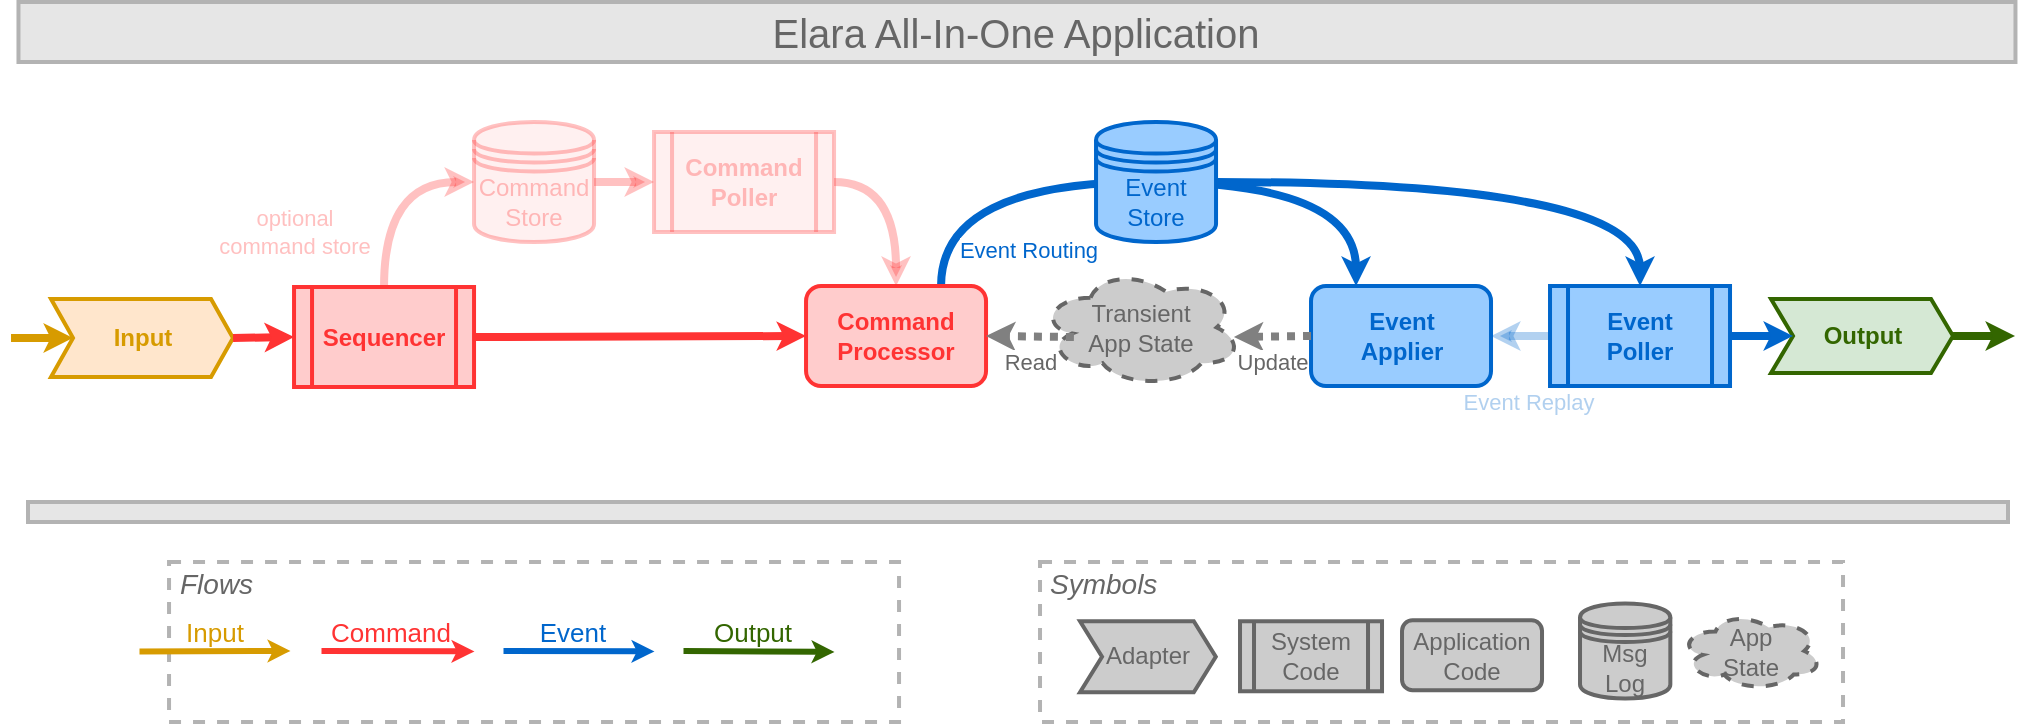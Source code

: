 <mxfile version="19.0.3" type="device"><diagram name="Page-1" id="c7558073-3199-34d8-9f00-42111426c3f3"><mxGraphModel dx="1084" dy="836" grid="1" gridSize="10" guides="1" tooltips="1" connect="1" arrows="1" fold="1" page="1" pageScale="1" pageWidth="1030" pageHeight="380" background="#ffffff" math="0" shadow="0"><root><mxCell id="0"/><mxCell id="1" parent="0"/><mxCell id="ohoBijxdSnqp7nsjonpF-2" style="orthogonalLoop=1;jettySize=auto;html=1;entryX=0.25;entryY=0;entryDx=0;entryDy=0;fontColor=#336600;strokeWidth=4;endSize=2;strokeColor=#0066CC;edgeStyle=orthogonalEdgeStyle;curved=1;exitX=0.75;exitY=0;exitDx=0;exitDy=0;" parent="1" source="YDmkb0s4ccfHoWJ929gy-104" target="JGRXPScQ_aBgcyf3JHFu-2" edge="1"><mxGeometry relative="1" as="geometry"><mxPoint x="559.02" y="92" as="sourcePoint"/><mxPoint x="799.02" y="109" as="targetPoint"/><Array as="points"><mxPoint x="476.51" y="100"/><mxPoint x="684.51" y="100"/></Array></mxGeometry></mxCell><mxCell id="ohoBijxdSnqp7nsjonpF-5" value="Event Routing" style="edgeLabel;html=1;align=center;verticalAlign=middle;resizable=0;points=[];fontColor=#0066CC;" parent="ohoBijxdSnqp7nsjonpF-2" vertex="1" connectable="0"><mxGeometry x="-0.516" y="-19" relative="1" as="geometry"><mxPoint x="20" y="15" as="offset"/></mxGeometry></mxCell><mxCell id="YDmkb0s4ccfHoWJ929gy-104" value="Command&lt;br&gt;Processor" style="rounded=1;whiteSpace=wrap;html=1;align=center;strokeWidth=2;fontStyle=1;strokeColor=#FF3333;fillColor=#FFCCCC;fontColor=#FF3333;" parent="1" vertex="1"><mxGeometry x="409.02" y="152" width="90" height="50" as="geometry"/></mxCell><mxCell id="YDmkb0s4ccfHoWJ929gy-107" value="&lt;b&gt;Sequencer&lt;/b&gt;" style="shape=process;whiteSpace=wrap;html=1;backgroundOutline=1;strokeColor=#FF3333;strokeWidth=2;fillColor=#FFCCCC;align=center;fontColor=#FF3333;" parent="1" vertex="1"><mxGeometry x="153.02" y="152.5" width="90" height="50" as="geometry"/></mxCell><mxCell id="YDmkb0s4ccfHoWJ929gy-176" value="Elara All-In-One Application" style="text;html=1;align=center;verticalAlign=middle;whiteSpace=wrap;rounded=0;fontSize=20;fontColor=#666666;spacingTop=6;spacingBottom=6;strokeWidth=2;strokeColor=#B3B3B3;fillColor=#E6E6E6;" parent="1" vertex="1"><mxGeometry x="15.24" y="10" width="998.49" height="30" as="geometry"/></mxCell><mxCell id="A8JgpORn_rovWGGObvks-43" value="Output" style="shape=step;perimeter=stepPerimeter;whiteSpace=wrap;html=1;fixedSize=1;align=center;strokeWidth=2;fontStyle=1;size=11;fillColor=#d5e8d4;strokeColor=#336600;fontColor=#336600;direction=west;flipH=1;" parent="1" vertex="1"><mxGeometry x="891.51" y="158.5" width="91" height="37" as="geometry"/></mxCell><mxCell id="EZ4a7KJxE24AhRjif1Av-17" style="rounded=0;orthogonalLoop=1;jettySize=auto;html=1;fontColor=#336600;strokeWidth=4;endSize=2;strokeColor=#0066CC;exitX=1;exitY=0.5;exitDx=0;exitDy=0;entryX=1;entryY=0.5;entryDx=0;entryDy=0;" parent="1" target="A8JgpORn_rovWGGObvks-43" edge="1" source="gCqH751xbMnLO0YqiMB3-32"><mxGeometry relative="1" as="geometry"><mxPoint x="953.02" y="540" as="sourcePoint"/><mxPoint x="903.02" y="177" as="targetPoint"/></mxGeometry></mxCell><mxCell id="EZ4a7KJxE24AhRjif1Av-4" value="Input" style="shape=step;perimeter=stepPerimeter;whiteSpace=wrap;html=1;fixedSize=1;align=center;fillColor=#ffe6cc;strokeColor=#d79b00;strokeWidth=2;fontStyle=1;size=11;fontColor=#D79B00;direction=west;flipH=1;" parent="1" vertex="1"><mxGeometry x="31.51" y="158.5" width="91" height="39" as="geometry"/></mxCell><mxCell id="JGRXPScQ_aBgcyf3JHFu-1" value="Transient&lt;br&gt;App State" style="shape=cloud;whiteSpace=wrap;html=1;strokeColor=#666666;strokeWidth=2;align=center;dashed=1;fillColor=#CCCCCC;fontColor=#666666;fontStyle=0" parent="1" vertex="1"><mxGeometry x="526.01" y="143" width="100.91" height="59.5" as="geometry"/></mxCell><mxCell id="JGRXPScQ_aBgcyf3JHFu-2" value="Event&lt;br&gt;Applier" style="rounded=1;whiteSpace=wrap;html=1;align=center;strokeWidth=2;fontStyle=1;strokeColor=#0066CC;fontColor=#0066CC;fillColor=#99CCFF;" parent="1" vertex="1"><mxGeometry x="661.51" y="152" width="90" height="50" as="geometry"/></mxCell><mxCell id="YDmkb0s4ccfHoWJ929gy-110" value="Event&lt;br&gt;Store" style="shape=datastore;whiteSpace=wrap;html=1;strokeColor=#0066CC;strokeWidth=2;fillColor=#99CCFF;align=center;fontColor=#0066CC;" parent="1" vertex="1"><mxGeometry x="554.02" y="70" width="60" height="60" as="geometry"/></mxCell><mxCell id="gCqH751xbMnLO0YqiMB3-7" value="Read" style="rounded=0;orthogonalLoop=1;jettySize=auto;html=1;strokeWidth=4;endSize=2;strokeColor=#808080;fontColor=#666666;entryX=1;entryY=0.5;entryDx=0;entryDy=0;dashed=1;dashPattern=1 1;" parent="1" target="YDmkb0s4ccfHoWJ929gy-104" edge="1"><mxGeometry x="-0.03" y="13" relative="1" as="geometry"><mxPoint x="542.96" y="177.5" as="sourcePoint"/><mxPoint x="372.96" y="305" as="targetPoint"/><mxPoint as="offset"/></mxGeometry></mxCell><mxCell id="gCqH751xbMnLO0YqiMB3-8" value="Update" style="rounded=0;orthogonalLoop=1;jettySize=auto;html=1;strokeWidth=4;endSize=2;strokeColor=#808080;fontColor=#666666;exitX=0;exitY=0.5;exitDx=0;exitDy=0;dashed=1;dashPattern=1 1;" parent="1" source="JGRXPScQ_aBgcyf3JHFu-2" edge="1"><mxGeometry x="0.046" y="13" relative="1" as="geometry"><mxPoint x="592.96" y="305" as="sourcePoint"/><mxPoint x="622.96" y="177.5" as="targetPoint"/><mxPoint as="offset"/></mxGeometry></mxCell><mxCell id="gCqH751xbMnLO0YqiMB3-32" value="&lt;b&gt;Event&lt;br&gt;Poller&lt;/b&gt;" style="shape=process;whiteSpace=wrap;html=1;backgroundOutline=1;strokeWidth=2;align=center;fontColor=#0066CC;strokeColor=#0066CC;fillColor=#99CCFF;" parent="1" vertex="1"><mxGeometry x="781.01" y="152" width="90" height="50" as="geometry"/></mxCell><mxCell id="gCqH751xbMnLO0YqiMB3-33" value="&lt;span style=&quot;color: rgb(0, 102, 204);&quot;&gt;Event Replay&lt;/span&gt;" style="rounded=0;orthogonalLoop=1;jettySize=auto;html=1;exitX=0;exitY=0.5;exitDx=0;exitDy=0;fontColor=#336600;strokeWidth=4;endSize=2;strokeColor=#0066CC;entryX=1;entryY=0.5;entryDx=0;entryDy=0;opacity=30;textOpacity=30;" parent="1" source="gCqH751xbMnLO0YqiMB3-32" target="JGRXPScQ_aBgcyf3JHFu-2" edge="1"><mxGeometry x="-0.254" y="33" relative="1" as="geometry"><mxPoint x="1015.86" y="110.5" as="sourcePoint"/><mxPoint x="1040.601" y="110.345" as="targetPoint"/><mxPoint as="offset"/></mxGeometry></mxCell><mxCell id="gCqH751xbMnLO0YqiMB3-34" style="orthogonalLoop=1;jettySize=auto;html=1;entryX=0.5;entryY=0;entryDx=0;entryDy=0;fontColor=#336600;strokeWidth=4;endSize=2;strokeColor=#0066CC;edgeStyle=orthogonalEdgeStyle;curved=1;exitX=1;exitY=0.5;exitDx=0;exitDy=0;" parent="1" source="YDmkb0s4ccfHoWJ929gy-110" target="gCqH751xbMnLO0YqiMB3-32" edge="1"><mxGeometry relative="1" as="geometry"><mxPoint x="486.52" y="162" as="sourcePoint"/><mxPoint x="701.52" y="162" as="targetPoint"/></mxGeometry></mxCell><mxCell id="gCqH751xbMnLO0YqiMB3-40" style="rounded=0;orthogonalLoop=1;jettySize=auto;html=1;fontColor=#FF3333;strokeWidth=4;strokeColor=#FF3333;endSize=2;entryX=0;entryY=0.5;entryDx=0;entryDy=0;exitX=0;exitY=0.5;exitDx=0;exitDy=0;" parent="1" source="EZ4a7KJxE24AhRjif1Av-4" edge="1" target="YDmkb0s4ccfHoWJ929gy-107"><mxGeometry relative="1" as="geometry"><mxPoint x="113.02" y="185" as="sourcePoint"/><mxPoint x="23.02" y="540" as="targetPoint"/></mxGeometry></mxCell><mxCell id="gCqH751xbMnLO0YqiMB3-46" value="" style="text;html=1;align=center;verticalAlign=middle;whiteSpace=wrap;rounded=0;fontSize=20;fontColor=#666666;spacingTop=6;spacingBottom=6;strokeWidth=2;strokeColor=#B3B3B3;fillColor=#E6E6E6;" parent="1" vertex="1"><mxGeometry x="20.0" y="260" width="990" height="10" as="geometry"/></mxCell><mxCell id="o8v7fgbteVMyGc5SJOs5-2" value="&lt;h1 style=&quot;font-size: 14px&quot;&gt;&lt;span style=&quot;font-weight: normal&quot;&gt;Flows&lt;/span&gt;&lt;/h1&gt;" style="text;html=1;spacing=5;spacingTop=-16;whiteSpace=wrap;overflow=hidden;rounded=0;dashed=1;fontSize=14;fontColor=#666666;align=left;fontStyle=2;strokeWidth=2;strokeColor=#B3B3B3;" parent="1" vertex="1"><mxGeometry x="90.52" y="290" width="365" height="80" as="geometry"/></mxCell><mxCell id="o8v7fgbteVMyGc5SJOs5-3" style="rounded=0;orthogonalLoop=1;jettySize=auto;html=1;fontColor=#336600;strokeWidth=3;endSize=2;strokeColor=#FF3333;" parent="1" edge="1"><mxGeometry x="51.75" y="288.75" as="geometry"><mxPoint x="166.75" y="334.464" as="sourcePoint"/><mxPoint x="243.25" y="334.71" as="targetPoint"/></mxGeometry></mxCell><mxCell id="o8v7fgbteVMyGc5SJOs5-4" value="&lt;font color=&quot;#ff3333&quot; style=&quot;font-size: 13px&quot;&gt;Command&lt;/font&gt;" style="edgeLabel;html=1;align=center;verticalAlign=middle;resizable=0;points=[];fontColor=#0066CC;fontStyle=0;fontSize=13;labelBackgroundColor=none;" parent="o8v7fgbteVMyGc5SJOs5-3" vertex="1" connectable="0"><mxGeometry x="0.4" y="3" relative="1" as="geometry"><mxPoint x="-19.5" y="-7" as="offset"/></mxGeometry></mxCell><mxCell id="o8v7fgbteVMyGc5SJOs5-5" style="rounded=0;orthogonalLoop=1;jettySize=auto;html=1;strokeWidth=3;endSize=2;strokeColor=#D79B00;fontColor=#D79B00;" parent="1" edge="1"><mxGeometry x="57.75" y="289" as="geometry"><mxPoint x="75.75" y="334.714" as="sourcePoint"/><mxPoint x="151.25" y="334.46" as="targetPoint"/></mxGeometry></mxCell><mxCell id="o8v7fgbteVMyGc5SJOs5-6" value="&lt;font style=&quot;font-size: 13px&quot; color=&quot;#d79b00&quot;&gt;Input&lt;/font&gt;" style="edgeLabel;html=1;align=center;verticalAlign=middle;resizable=0;points=[];fontColor=#0066CC;fontStyle=0;fontSize=13;labelBackgroundColor=none;" parent="o8v7fgbteVMyGc5SJOs5-5" vertex="1" connectable="0"><mxGeometry x="0.4" y="3" relative="1" as="geometry"><mxPoint x="-16" y="-7" as="offset"/></mxGeometry></mxCell><mxCell id="o8v7fgbteVMyGc5SJOs5-7" style="rounded=0;orthogonalLoop=1;jettySize=auto;html=1;strokeWidth=3;endSize=2;fontColor=#0066CC;strokeColor=#0066CC;" parent="1" edge="1"><mxGeometry x="46" y="288.75" as="geometry"><mxPoint x="257.75" y="334.464" as="sourcePoint"/><mxPoint x="333.25" y="334.71" as="targetPoint"/></mxGeometry></mxCell><mxCell id="o8v7fgbteVMyGc5SJOs5-8" value="&lt;font style=&quot;font-size: 13px&quot;&gt;Event&lt;/font&gt;" style="edgeLabel;html=1;align=center;verticalAlign=middle;resizable=0;points=[];fontColor=#0066CC;fontStyle=0;fontSize=13;labelBackgroundColor=none;" parent="o8v7fgbteVMyGc5SJOs5-7" vertex="1" connectable="0"><mxGeometry x="0.4" y="3" relative="1" as="geometry"><mxPoint x="-19.5" y="-7" as="offset"/></mxGeometry></mxCell><mxCell id="o8v7fgbteVMyGc5SJOs5-9" style="rounded=0;orthogonalLoop=1;jettySize=auto;html=1;fontColor=#336600;strokeWidth=3;endSize=2;strokeColor=#336600;" parent="1" edge="1"><mxGeometry x="38.75" y="288.75" as="geometry"><mxPoint x="347.75" y="334.464" as="sourcePoint"/><mxPoint x="423.25" y="334.96" as="targetPoint"/></mxGeometry></mxCell><mxCell id="o8v7fgbteVMyGc5SJOs5-10" value="&lt;font style=&quot;font-size: 13px&quot;&gt;Output&lt;/font&gt;" style="edgeLabel;html=1;align=center;verticalAlign=middle;resizable=0;points=[];fontStyle=0;fontSize=13;fontColor=#336600;labelBackgroundColor=none;" parent="o8v7fgbteVMyGc5SJOs5-9" vertex="1" connectable="0"><mxGeometry x="0.4" y="3" relative="1" as="geometry"><mxPoint x="-19.5" y="-7" as="offset"/></mxGeometry></mxCell><mxCell id="o8v7fgbteVMyGc5SJOs5-11" value="&lt;h1 style=&quot;font-size: 14px&quot;&gt;&lt;span style=&quot;font-weight: normal&quot;&gt;Symbols&lt;/span&gt;&lt;/h1&gt;" style="text;html=1;spacing=5;spacingTop=-16;whiteSpace=wrap;overflow=hidden;rounded=0;dashed=1;fontSize=14;fontColor=#666666;align=left;fontStyle=2;strokeWidth=2;strokeColor=#B3B3B3;" parent="1" vertex="1"><mxGeometry x="526.01" y="290" width="401.5" height="80" as="geometry"/></mxCell><mxCell id="o8v7fgbteVMyGc5SJOs5-12" value="Adapter" style="shape=step;perimeter=stepPerimeter;whiteSpace=wrap;html=1;fixedSize=1;align=center;strokeWidth=2;fontStyle=0;size=11;fontColor=#666666;strokeColor=#666666;fillColor=#CCCCCC;" parent="1" vertex="1"><mxGeometry x="546.01" y="319.63" width="67.89" height="35.5" as="geometry"/></mxCell><mxCell id="o8v7fgbteVMyGc5SJOs5-13" value="&lt;span&gt;System&lt;br&gt;&lt;/span&gt;Code" style="shape=process;whiteSpace=wrap;html=1;backgroundOutline=1;strokeWidth=2;align=center;fontStyle=0;strokeColor=#666666;fillColor=#CCCCCC;fontColor=#666666;" parent="1" vertex="1"><mxGeometry x="626.01" y="319.63" width="71" height="35" as="geometry"/></mxCell><mxCell id="o8v7fgbteVMyGc5SJOs5-14" value="&lt;span style=&quot;font-weight: normal&quot;&gt;Application&lt;br&gt;Code&lt;/span&gt;" style="rounded=1;whiteSpace=wrap;html=1;align=center;strokeWidth=2;fontStyle=1;fontColor=#666666;strokeColor=#666666;fillColor=#CCCCCC;" parent="1" vertex="1"><mxGeometry x="707.01" y="319.13" width="70" height="35" as="geometry"/></mxCell><mxCell id="o8v7fgbteVMyGc5SJOs5-15" value="Msg Log" style="shape=datastore;whiteSpace=wrap;html=1;strokeWidth=2;align=center;strokeColor=#666666;fillColor=#CCCCCC;fontColor=#666666;fontSize=12;" parent="1" vertex="1"><mxGeometry x="796.01" y="310.76" width="45.16" height="47.5" as="geometry"/></mxCell><mxCell id="o8v7fgbteVMyGc5SJOs5-16" value="App&lt;br&gt;State" style="shape=cloud;whiteSpace=wrap;html=1;strokeColor=#666666;strokeWidth=2;align=center;dashed=1;fillColor=#CCCCCC;fontColor=#666666;fontStyle=0" parent="1" vertex="1"><mxGeometry x="846.01" y="314.88" width="71" height="39.25" as="geometry"/></mxCell><mxCell id="IF861IIQS3cIRDqag_nO-10" style="rounded=0;orthogonalLoop=1;jettySize=auto;html=1;fontColor=#336600;strokeWidth=4;endSize=2;strokeColor=#D79B00;entryX=1;entryY=0.5;entryDx=0;entryDy=0;" parent="1" target="EZ4a7KJxE24AhRjif1Av-4" edge="1"><mxGeometry relative="1" as="geometry"><mxPoint x="11.51" y="178" as="sourcePoint"/><mxPoint x="183.02" y="571.5" as="targetPoint"/></mxGeometry></mxCell><mxCell id="_l8_zyRw9NvVVNjqWaKi-3" style="rounded=0;orthogonalLoop=1;jettySize=auto;html=1;entryX=0;entryY=0.5;entryDx=0;entryDy=0;fontColor=#FF3333;strokeWidth=4;strokeColor=#FF3333;endSize=2;startArrow=none;opacity=30;textOpacity=30;exitX=0.5;exitY=0;exitDx=0;exitDy=0;edgeStyle=orthogonalEdgeStyle;curved=1;" edge="1" parent="1" source="YDmkb0s4ccfHoWJ929gy-107" target="JGRXPScQ_aBgcyf3JHFu-3"><mxGeometry relative="1" as="geometry"><mxPoint x="193.02" y="150" as="sourcePoint"/><mxPoint x="441.52" y="162" as="targetPoint"/></mxGeometry></mxCell><mxCell id="_l8_zyRw9NvVVNjqWaKi-13" value="optional &lt;br&gt;command store" style="edgeLabel;html=1;align=center;verticalAlign=middle;resizable=0;points=[];fontColor=#FF3333;textOpacity=30;" vertex="1" connectable="0" parent="_l8_zyRw9NvVVNjqWaKi-3"><mxGeometry x="-0.538" y="1" relative="1" as="geometry"><mxPoint x="-44" y="-5" as="offset"/></mxGeometry></mxCell><mxCell id="JGRXPScQ_aBgcyf3JHFu-3" value="Command&lt;br&gt;Store" style="shape=datastore;whiteSpace=wrap;html=1;strokeColor=#FF3333;strokeWidth=2;fillColor=#FFCCCC;align=center;fontColor=#FF3333;opacity=30;textOpacity=30;" parent="1" vertex="1"><mxGeometry x="243.02" y="70" width="60" height="60" as="geometry"/></mxCell><mxCell id="hIHQPPK3M6n9uBhs2M8U-1" value="&lt;b&gt;Command&lt;br&gt;Poller&lt;/b&gt;" style="shape=process;whiteSpace=wrap;html=1;backgroundOutline=1;strokeColor=#FF3333;strokeWidth=2;fillColor=#FFCCCC;fontColor=#FF3333;align=center;opacity=30;textOpacity=30;" parent="1" vertex="1"><mxGeometry x="333.02" y="75" width="90" height="50" as="geometry"/></mxCell><mxCell id="_l8_zyRw9NvVVNjqWaKi-10" style="rounded=0;orthogonalLoop=1;jettySize=auto;html=1;entryX=0.5;entryY=0;entryDx=0;entryDy=0;fontColor=#FF3333;strokeWidth=4;strokeColor=#FF3333;endSize=2;exitX=1;exitY=0.5;exitDx=0;exitDy=0;startArrow=none;opacity=30;textOpacity=30;edgeStyle=orthogonalEdgeStyle;curved=1;" edge="1" parent="1" source="hIHQPPK3M6n9uBhs2M8U-1" target="YDmkb0s4ccfHoWJ929gy-104"><mxGeometry relative="1" as="geometry"><mxPoint x="230.52" y="162.5" as="sourcePoint"/><mxPoint x="283.02" y="110" as="targetPoint"/></mxGeometry></mxCell><mxCell id="_l8_zyRw9NvVVNjqWaKi-11" style="rounded=0;orthogonalLoop=1;jettySize=auto;html=1;entryX=0;entryY=0.5;entryDx=0;entryDy=0;fontColor=#FF3333;strokeWidth=4;strokeColor=#FF3333;endSize=2;startArrow=none;opacity=30;textOpacity=30;exitX=1;exitY=0.5;exitDx=0;exitDy=0;edgeStyle=orthogonalEdgeStyle;curved=1;" edge="1" parent="1" source="JGRXPScQ_aBgcyf3JHFu-3" target="hIHQPPK3M6n9uBhs2M8U-1"><mxGeometry relative="1" as="geometry"><mxPoint x="208.02" y="162.5" as="sourcePoint"/><mxPoint x="263.02" y="110" as="targetPoint"/></mxGeometry></mxCell><mxCell id="_l8_zyRw9NvVVNjqWaKi-12" style="rounded=0;orthogonalLoop=1;jettySize=auto;html=1;fontColor=#FF3333;strokeWidth=4;strokeColor=#FF3333;endSize=2;entryX=0;entryY=0.5;entryDx=0;entryDy=0;exitX=1;exitY=0.5;exitDx=0;exitDy=0;" edge="1" parent="1" source="YDmkb0s4ccfHoWJ929gy-107" target="YDmkb0s4ccfHoWJ929gy-104"><mxGeometry relative="1" as="geometry"><mxPoint x="124.02" y="187" as="sourcePoint"/><mxPoint x="163.02" y="187.5" as="targetPoint"/></mxGeometry></mxCell><mxCell id="_l8_zyRw9NvVVNjqWaKi-16" style="rounded=0;orthogonalLoop=1;jettySize=auto;html=1;fontColor=#336600;strokeWidth=4;endSize=2;strokeColor=#336600;entryX=1;entryY=0.5;entryDx=0;entryDy=0;exitX=0;exitY=0.5;exitDx=0;exitDy=0;" edge="1" parent="1" source="A8JgpORn_rovWGGObvks-43"><mxGeometry relative="1" as="geometry"><mxPoint x="982.51" y="177" as="sourcePoint"/><mxPoint x="1013.51" y="177" as="targetPoint"/></mxGeometry></mxCell></root></mxGraphModel></diagram></mxfile>